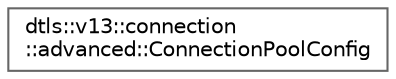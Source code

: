 digraph "Graphical Class Hierarchy"
{
 // LATEX_PDF_SIZE
  bgcolor="transparent";
  edge [fontname=Helvetica,fontsize=10,labelfontname=Helvetica,labelfontsize=10];
  node [fontname=Helvetica,fontsize=10,shape=box,height=0.2,width=0.4];
  rankdir="LR";
  Node0 [id="Node000000",label="dtls::v13::connection\l::advanced::ConnectionPoolConfig",height=0.2,width=0.4,color="grey40", fillcolor="white", style="filled",URL="$structdtls_1_1v13_1_1connection_1_1advanced_1_1ConnectionPoolConfig.html",tooltip="Connection pool configuration."];
}
